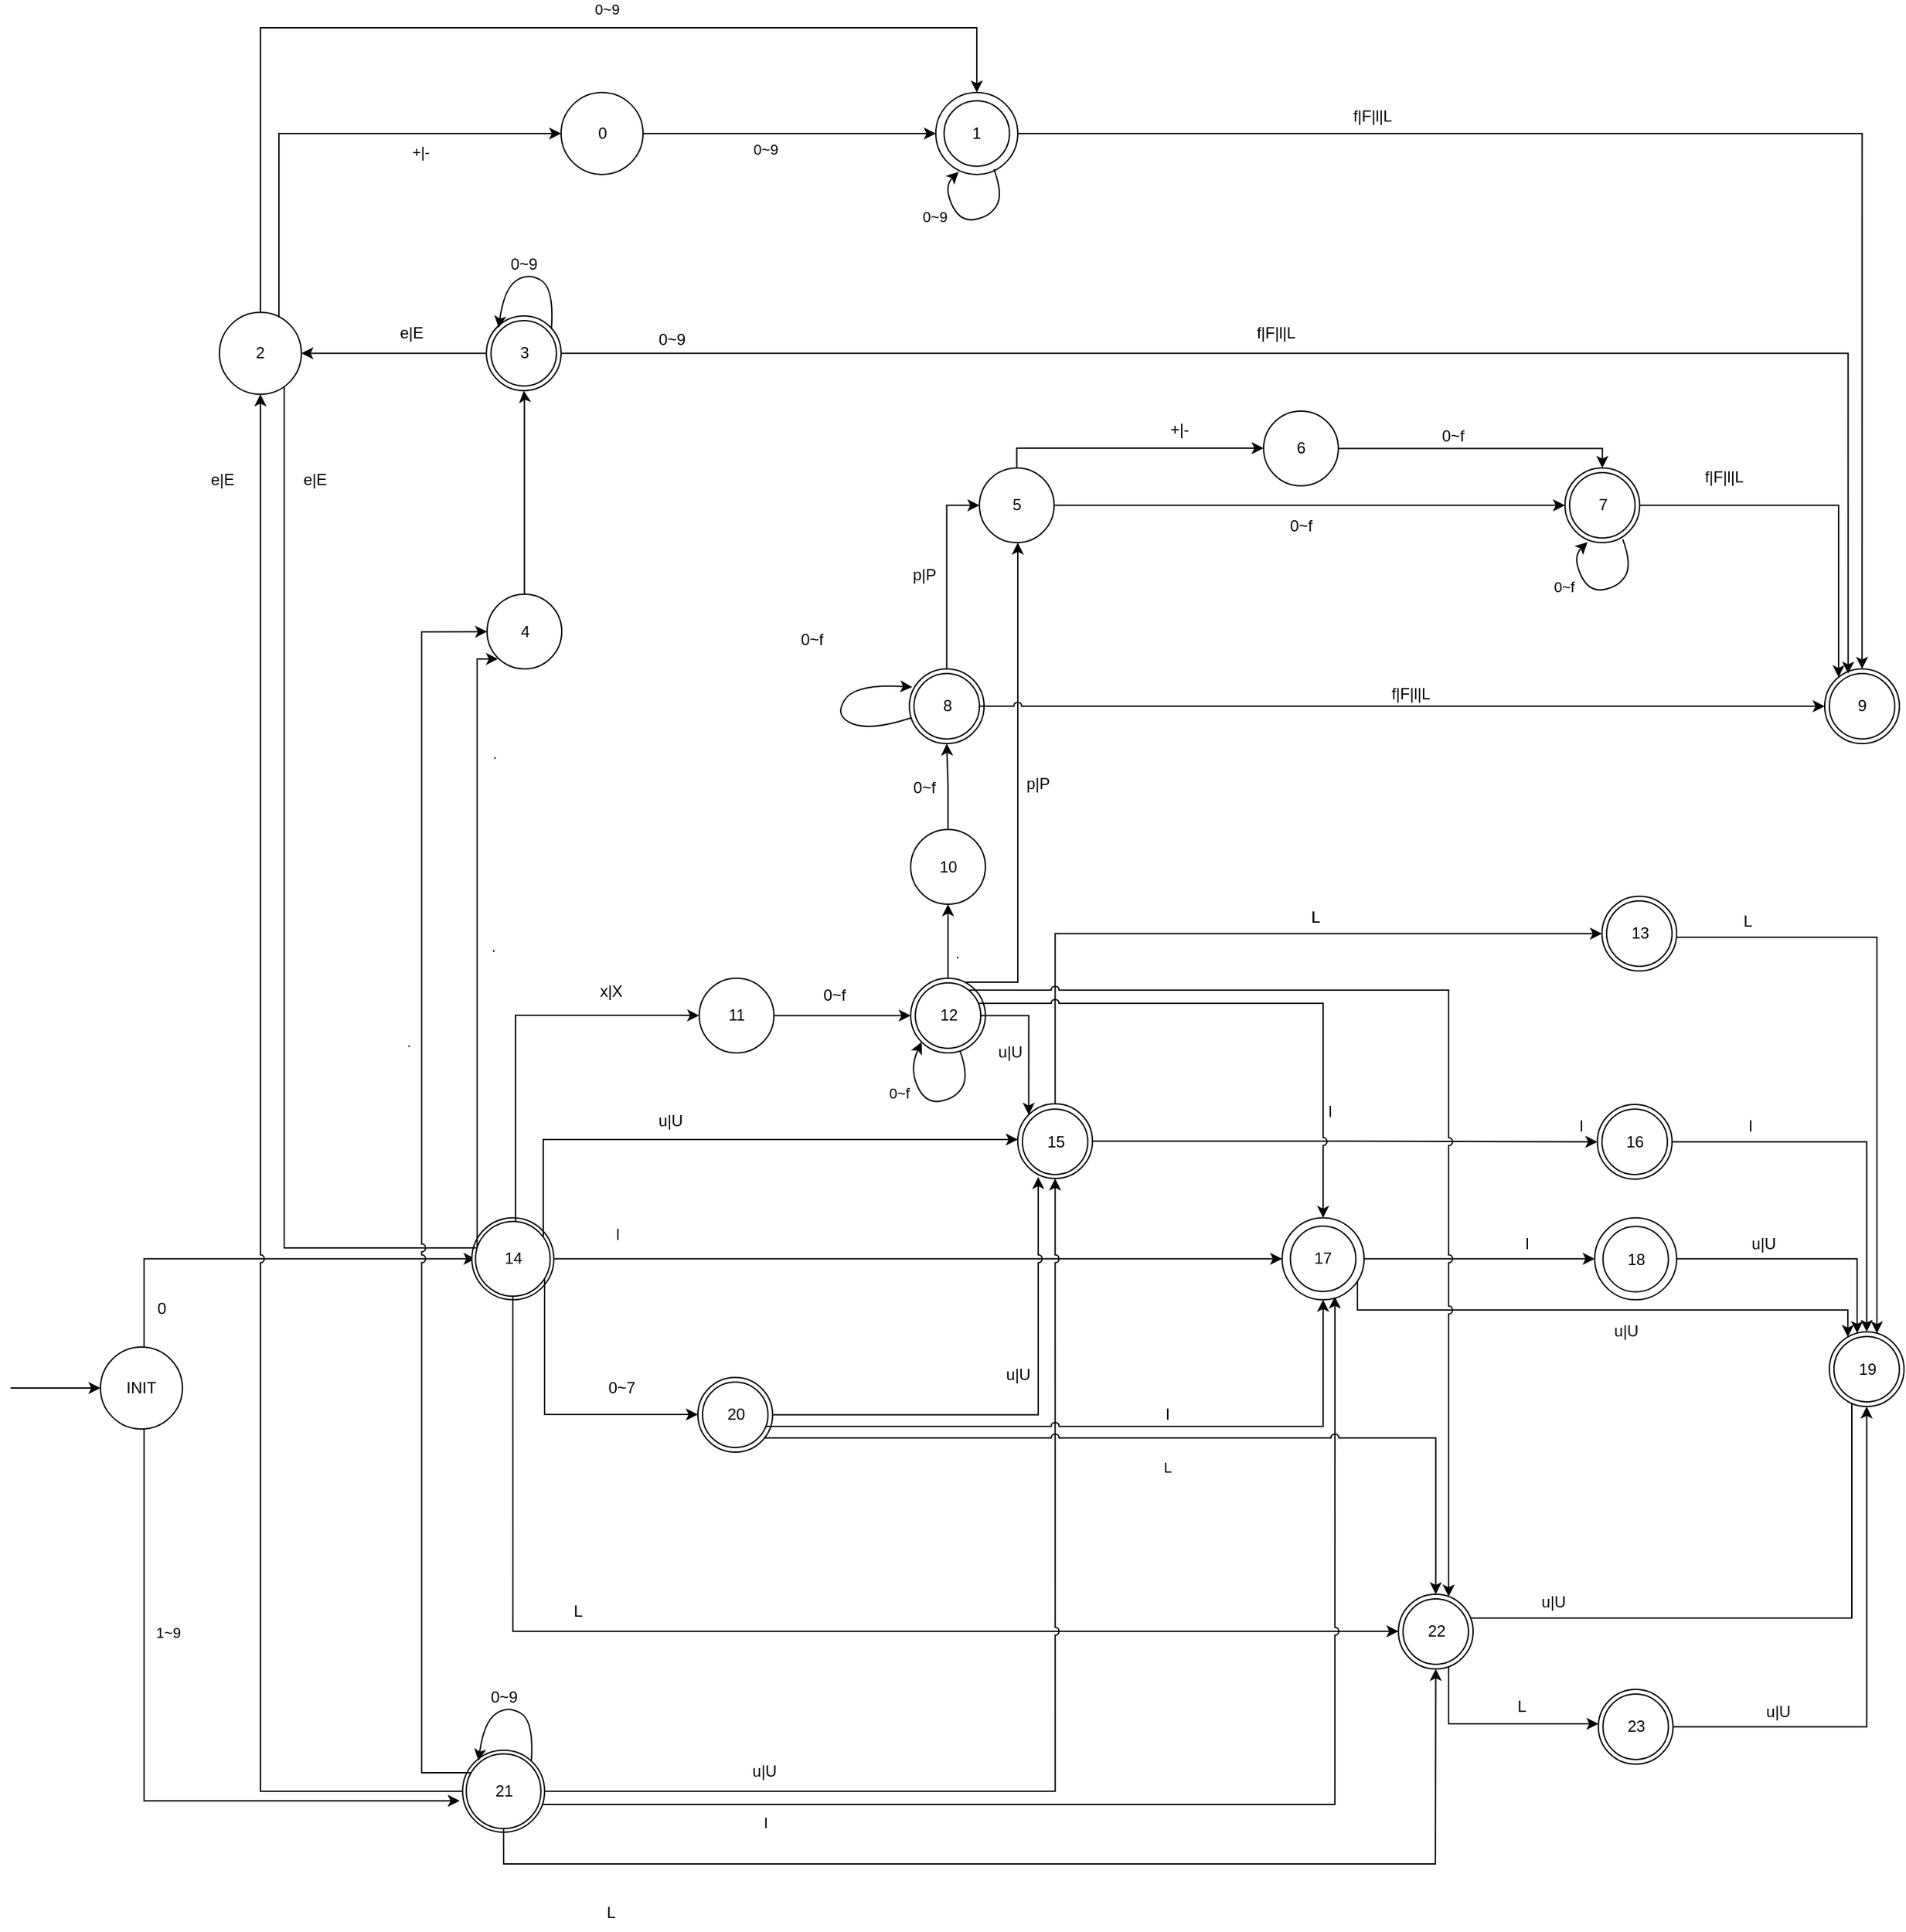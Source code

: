 <mxfile version="21.0.6" type="github">
  <diagram name="第 1 页" id="R3ORfWjPxXJpP8IHzga0">
    <mxGraphModel dx="2674" dy="1411" grid="0" gridSize="10" guides="1" tooltips="1" connect="1" arrows="1" fold="1" page="1" pageScale="1" pageWidth="2339" pageHeight="3300" math="0" shadow="0">
      <root>
        <mxCell id="0" />
        <mxCell id="1" parent="0" />
        <mxCell id="zIMK_kYC2Au4o3m2R_S_-10" style="edgeStyle=orthogonalEdgeStyle;rounded=0;orthogonalLoop=1;jettySize=auto;html=1;entryX=-0.035;entryY=0.617;entryDx=0;entryDy=0;entryPerimeter=0;" edge="1" parent="1" source="zIMK_kYC2Au4o3m2R_S_-1" target="zIMK_kYC2Au4o3m2R_S_-9">
          <mxGeometry relative="1" as="geometry">
            <Array as="points">
              <mxPoint x="382" y="1512" />
            </Array>
          </mxGeometry>
        </mxCell>
        <mxCell id="zIMK_kYC2Au4o3m2R_S_-50" value="1~9" style="edgeLabel;html=1;align=center;verticalAlign=middle;resizable=0;points=[];" vertex="1" connectable="0" parent="zIMK_kYC2Au4o3m2R_S_-10">
          <mxGeometry x="-0.463" y="1" relative="1" as="geometry">
            <mxPoint x="17" y="14" as="offset" />
          </mxGeometry>
        </mxCell>
        <mxCell id="zIMK_kYC2Au4o3m2R_S_-11" style="edgeStyle=orthogonalEdgeStyle;rounded=0;orthogonalLoop=1;jettySize=auto;html=1;entryX=0;entryY=0.5;entryDx=0;entryDy=0;jumpStyle=arc;" edge="1" parent="1" source="zIMK_kYC2Au4o3m2R_S_-1" target="zIMK_kYC2Au4o3m2R_S_-8">
          <mxGeometry relative="1" as="geometry">
            <Array as="points">
              <mxPoint x="382" y="1102" />
            </Array>
          </mxGeometry>
        </mxCell>
        <mxCell id="zIMK_kYC2Au4o3m2R_S_-1" value="INIT" style="ellipse;whiteSpace=wrap;html=1;aspect=fixed;" vertex="1" parent="1">
          <mxGeometry x="349" y="1169.03" width="62" height="62" as="geometry" />
        </mxCell>
        <mxCell id="zIMK_kYC2Au4o3m2R_S_-18" style="edgeStyle=orthogonalEdgeStyle;rounded=0;orthogonalLoop=1;jettySize=auto;html=1;jumpStyle=arc;" edge="1" parent="1" source="zIMK_kYC2Au4o3m2R_S_-2" target="zIMK_kYC2Au4o3m2R_S_-17">
          <mxGeometry relative="1" as="geometry" />
        </mxCell>
        <mxCell id="zIMK_kYC2Au4o3m2R_S_-2" value="1" style="ellipse;whiteSpace=wrap;html=1;aspect=fixed;" vertex="1" parent="1">
          <mxGeometry x="630" y="1071.28" width="62" height="62" as="geometry" />
        </mxCell>
        <mxCell id="zIMK_kYC2Au4o3m2R_S_-3" value="" style="endArrow=classic;html=1;rounded=0;" edge="1" parent="1">
          <mxGeometry width="50" height="50" relative="1" as="geometry">
            <mxPoint x="281" y="1200.03" as="sourcePoint" />
            <mxPoint x="349" y="1200.03" as="targetPoint" />
          </mxGeometry>
        </mxCell>
        <mxCell id="zIMK_kYC2Au4o3m2R_S_-5" value="0" style="text;html=1;align=center;verticalAlign=middle;resizable=0;points=[];autosize=1;strokeColor=none;fillColor=none;" vertex="1" parent="1">
          <mxGeometry x="382" y="1127.31" width="25" height="26" as="geometry" />
        </mxCell>
        <mxCell id="zIMK_kYC2Au4o3m2R_S_-14" style="edgeStyle=orthogonalEdgeStyle;rounded=0;orthogonalLoop=1;jettySize=auto;html=1;entryX=0;entryY=0.5;entryDx=0;entryDy=0;" edge="1" parent="1" source="zIMK_kYC2Au4o3m2R_S_-8" target="zIMK_kYC2Au4o3m2R_S_-12">
          <mxGeometry relative="1" as="geometry">
            <Array as="points">
              <mxPoint x="663" y="918" />
              <mxPoint x="784" y="918" />
            </Array>
          </mxGeometry>
        </mxCell>
        <mxCell id="zIMK_kYC2Au4o3m2R_S_-16" style="edgeStyle=orthogonalEdgeStyle;rounded=0;orthogonalLoop=1;jettySize=auto;html=1;" edge="1" parent="1" source="zIMK_kYC2Au4o3m2R_S_-8" target="zIMK_kYC2Au4o3m2R_S_-15">
          <mxGeometry relative="1" as="geometry">
            <Array as="points">
              <mxPoint x="684" y="1012" />
            </Array>
          </mxGeometry>
        </mxCell>
        <mxCell id="zIMK_kYC2Au4o3m2R_S_-20" style="edgeStyle=orthogonalEdgeStyle;rounded=0;orthogonalLoop=1;jettySize=auto;html=1;" edge="1" parent="1" source="zIMK_kYC2Au4o3m2R_S_-8" target="zIMK_kYC2Au4o3m2R_S_-19">
          <mxGeometry relative="1" as="geometry">
            <Array as="points">
              <mxPoint x="685" y="1220" />
            </Array>
          </mxGeometry>
        </mxCell>
        <mxCell id="zIMK_kYC2Au4o3m2R_S_-22" style="edgeStyle=orthogonalEdgeStyle;rounded=0;orthogonalLoop=1;jettySize=auto;html=1;" edge="1" parent="1" source="zIMK_kYC2Au4o3m2R_S_-8" target="zIMK_kYC2Au4o3m2R_S_-55">
          <mxGeometry relative="1" as="geometry">
            <mxPoint x="801.001" y="1356.059" as="targetPoint" />
            <Array as="points">
              <mxPoint x="661" y="1384" />
            </Array>
          </mxGeometry>
        </mxCell>
        <mxCell id="zIMK_kYC2Au4o3m2R_S_-138" style="edgeStyle=orthogonalEdgeStyle;rounded=0;orthogonalLoop=1;jettySize=auto;html=1;entryX=0.147;entryY=0.867;entryDx=0;entryDy=0;entryPerimeter=0;" edge="1" parent="1" source="zIMK_kYC2Au4o3m2R_S_-8" target="zIMK_kYC2Au4o3m2R_S_-137">
          <mxGeometry relative="1" as="geometry">
            <Array as="points">
              <mxPoint x="634" y="649" />
            </Array>
          </mxGeometry>
        </mxCell>
        <mxCell id="zIMK_kYC2Au4o3m2R_S_-156" style="edgeStyle=orthogonalEdgeStyle;rounded=0;orthogonalLoop=1;jettySize=auto;html=1;entryX=1;entryY=1;entryDx=0;entryDy=0;jumpStyle=arc;" edge="1" parent="1" source="zIMK_kYC2Au4o3m2R_S_-8" target="zIMK_kYC2Au4o3m2R_S_-154">
          <mxGeometry relative="1" as="geometry">
            <Array as="points">
              <mxPoint x="488" y="1094" />
            </Array>
          </mxGeometry>
        </mxCell>
        <mxCell id="zIMK_kYC2Au4o3m2R_S_-8" value="14" style="ellipse;whiteSpace=wrap;html=1;aspect=fixed;" vertex="1" parent="1">
          <mxGeometry x="632.75" y="1074.03" width="56.5" height="56.5" as="geometry" />
        </mxCell>
        <mxCell id="zIMK_kYC2Au4o3m2R_S_-42" style="edgeStyle=orthogonalEdgeStyle;rounded=0;orthogonalLoop=1;jettySize=auto;html=1;entryX=0.5;entryY=1;entryDx=0;entryDy=0;jumpStyle=arc;" edge="1" parent="1" source="zIMK_kYC2Au4o3m2R_S_-9" target="zIMK_kYC2Au4o3m2R_S_-15">
          <mxGeometry relative="1" as="geometry" />
        </mxCell>
        <mxCell id="zIMK_kYC2Au4o3m2R_S_-49" style="edgeStyle=orthogonalEdgeStyle;rounded=0;orthogonalLoop=1;jettySize=auto;html=1;entryX=0.644;entryY=0.96;entryDx=0;entryDy=0;entryPerimeter=0;jumpStyle=arc;" edge="1" parent="1" source="zIMK_kYC2Au4o3m2R_S_-9" target="zIMK_kYC2Au4o3m2R_S_-17">
          <mxGeometry relative="1" as="geometry">
            <mxPoint x="1277" y="1166" as="targetPoint" />
            <Array as="points">
              <mxPoint x="1283" y="1515" />
            </Array>
          </mxGeometry>
        </mxCell>
        <mxCell id="zIMK_kYC2Au4o3m2R_S_-58" value="l" style="edgeLabel;html=1;align=center;verticalAlign=middle;resizable=0;points=[];" vertex="1" connectable="0" parent="zIMK_kYC2Au4o3m2R_S_-49">
          <mxGeometry x="-0.541" y="1" relative="1" as="geometry">
            <mxPoint x="-58" y="15" as="offset" />
          </mxGeometry>
        </mxCell>
        <mxCell id="zIMK_kYC2Au4o3m2R_S_-155" style="edgeStyle=orthogonalEdgeStyle;rounded=0;orthogonalLoop=1;jettySize=auto;html=1;jumpStyle=arc;" edge="1" parent="1" source="zIMK_kYC2Au4o3m2R_S_-9" target="zIMK_kYC2Au4o3m2R_S_-154">
          <mxGeometry relative="1" as="geometry" />
        </mxCell>
        <mxCell id="zIMK_kYC2Au4o3m2R_S_-9" value="" style="ellipse;whiteSpace=wrap;html=1;aspect=fixed;" vertex="1" parent="1">
          <mxGeometry x="623" y="1474" width="62" height="62" as="geometry" />
        </mxCell>
        <mxCell id="zIMK_kYC2Au4o3m2R_S_-30" style="edgeStyle=orthogonalEdgeStyle;rounded=0;orthogonalLoop=1;jettySize=auto;html=1;" edge="1" parent="1" source="zIMK_kYC2Au4o3m2R_S_-12" target="zIMK_kYC2Au4o3m2R_S_-29">
          <mxGeometry relative="1" as="geometry" />
        </mxCell>
        <mxCell id="zIMK_kYC2Au4o3m2R_S_-12" value="11" style="ellipse;whiteSpace=wrap;html=1;aspect=fixed;" vertex="1" parent="1">
          <mxGeometry x="802" y="890" width="56.5" height="56.5" as="geometry" />
        </mxCell>
        <mxCell id="zIMK_kYC2Au4o3m2R_S_-81" style="edgeStyle=orthogonalEdgeStyle;rounded=0;orthogonalLoop=1;jettySize=auto;html=1;entryX=0;entryY=0.5;entryDx=0;entryDy=0;" edge="1" parent="1" source="zIMK_kYC2Au4o3m2R_S_-15" target="zIMK_kYC2Au4o3m2R_S_-80">
          <mxGeometry relative="1" as="geometry">
            <mxPoint x="1448" y="805" as="targetPoint" />
            <Array as="points">
              <mxPoint x="1071" y="856" />
            </Array>
          </mxGeometry>
        </mxCell>
        <mxCell id="zIMK_kYC2Au4o3m2R_S_-83" style="edgeStyle=orthogonalEdgeStyle;rounded=0;orthogonalLoop=1;jettySize=auto;html=1;" edge="1" parent="1" source="zIMK_kYC2Au4o3m2R_S_-15" target="zIMK_kYC2Au4o3m2R_S_-82">
          <mxGeometry relative="1" as="geometry" />
        </mxCell>
        <mxCell id="zIMK_kYC2Au4o3m2R_S_-15" value="" style="ellipse;whiteSpace=wrap;html=1;aspect=fixed;" vertex="1" parent="1">
          <mxGeometry x="1043" y="985" width="56.5" height="56.5" as="geometry" />
        </mxCell>
        <mxCell id="zIMK_kYC2Au4o3m2R_S_-39" style="edgeStyle=orthogonalEdgeStyle;rounded=0;orthogonalLoop=1;jettySize=auto;html=1;entryX=0.274;entryY=0.98;entryDx=0;entryDy=0;entryPerimeter=0;exitX=1;exitY=0.5;exitDx=0;exitDy=0;jumpStyle=arc;" edge="1" parent="1" source="zIMK_kYC2Au4o3m2R_S_-19" target="zIMK_kYC2Au4o3m2R_S_-15">
          <mxGeometry relative="1" as="geometry">
            <mxPoint x="1020" y="1045" as="targetPoint" />
          </mxGeometry>
        </mxCell>
        <mxCell id="zIMK_kYC2Au4o3m2R_S_-61" style="edgeStyle=orthogonalEdgeStyle;rounded=0;orthogonalLoop=1;jettySize=auto;html=1;exitX=1;exitY=1;exitDx=0;exitDy=0;jumpStyle=arc;" edge="1" parent="1" source="zIMK_kYC2Au4o3m2R_S_-41" target="zIMK_kYC2Au4o3m2R_S_-55">
          <mxGeometry relative="1" as="geometry" />
        </mxCell>
        <mxCell id="zIMK_kYC2Au4o3m2R_S_-62" value="L" style="edgeLabel;html=1;align=center;verticalAlign=middle;resizable=0;points=[];" vertex="1" connectable="0" parent="zIMK_kYC2Au4o3m2R_S_-61">
          <mxGeometry x="0.008" y="-2" relative="1" as="geometry">
            <mxPoint x="-9" y="20" as="offset" />
          </mxGeometry>
        </mxCell>
        <mxCell id="zIMK_kYC2Au4o3m2R_S_-72" style="edgeStyle=orthogonalEdgeStyle;rounded=0;orthogonalLoop=1;jettySize=auto;html=1;jumpStyle=arc;" edge="1" parent="1" source="zIMK_kYC2Au4o3m2R_S_-17" target="zIMK_kYC2Au4o3m2R_S_-71">
          <mxGeometry relative="1" as="geometry" />
        </mxCell>
        <mxCell id="zIMK_kYC2Au4o3m2R_S_-78" style="edgeStyle=orthogonalEdgeStyle;rounded=0;orthogonalLoop=1;jettySize=auto;html=1;" edge="1" parent="1" source="zIMK_kYC2Au4o3m2R_S_-17" target="zIMK_kYC2Au4o3m2R_S_-66">
          <mxGeometry relative="1" as="geometry">
            <Array as="points">
              <mxPoint x="1300" y="1141" />
              <mxPoint x="1671" y="1141" />
            </Array>
          </mxGeometry>
        </mxCell>
        <mxCell id="zIMK_kYC2Au4o3m2R_S_-17" value="" style="ellipse;whiteSpace=wrap;html=1;aspect=fixed;" vertex="1" parent="1">
          <mxGeometry x="1243" y="1071.28" width="62" height="62" as="geometry" />
        </mxCell>
        <mxCell id="zIMK_kYC2Au4o3m2R_S_-19" value="" style="ellipse;whiteSpace=wrap;html=1;aspect=fixed;" vertex="1" parent="1">
          <mxGeometry x="801" y="1192" width="56.5" height="56.5" as="geometry" />
        </mxCell>
        <mxCell id="zIMK_kYC2Au4o3m2R_S_-23" value="x|X" style="text;html=1;align=center;verticalAlign=middle;resizable=0;points=[];autosize=1;strokeColor=none;fillColor=none;" vertex="1" parent="1">
          <mxGeometry x="717" y="887" width="35" height="26" as="geometry" />
        </mxCell>
        <mxCell id="zIMK_kYC2Au4o3m2R_S_-25" value="u|U" style="text;html=1;align=center;verticalAlign=middle;resizable=0;points=[];autosize=1;strokeColor=none;fillColor=none;" vertex="1" parent="1">
          <mxGeometry x="762" y="985" width="36" height="26" as="geometry" />
        </mxCell>
        <mxCell id="zIMK_kYC2Au4o3m2R_S_-26" value="l" style="text;html=1;align=center;verticalAlign=middle;resizable=0;points=[];autosize=1;strokeColor=none;fillColor=none;" vertex="1" parent="1">
          <mxGeometry x="729.5" y="1071.28" width="21" height="26" as="geometry" />
        </mxCell>
        <mxCell id="zIMK_kYC2Au4o3m2R_S_-27" value="0~7" style="text;html=1;align=center;verticalAlign=middle;resizable=0;points=[];autosize=1;strokeColor=none;fillColor=none;" vertex="1" parent="1">
          <mxGeometry x="724" y="1187" width="38" height="26" as="geometry" />
        </mxCell>
        <mxCell id="zIMK_kYC2Au4o3m2R_S_-28" value="L" style="text;html=1;align=center;verticalAlign=middle;resizable=0;points=[];autosize=1;strokeColor=none;fillColor=none;" vertex="1" parent="1">
          <mxGeometry x="697" y="1356" width="25" height="26" as="geometry" />
        </mxCell>
        <mxCell id="zIMK_kYC2Au4o3m2R_S_-105" style="edgeStyle=orthogonalEdgeStyle;rounded=0;orthogonalLoop=1;jettySize=auto;html=1;" edge="1" parent="1" source="zIMK_kYC2Au4o3m2R_S_-29" target="zIMK_kYC2Au4o3m2R_S_-104">
          <mxGeometry relative="1" as="geometry" />
        </mxCell>
        <mxCell id="zIMK_kYC2Au4o3m2R_S_-108" style="edgeStyle=orthogonalEdgeStyle;rounded=0;orthogonalLoop=1;jettySize=auto;html=1;" edge="1" parent="1" source="zIMK_kYC2Au4o3m2R_S_-29" target="zIMK_kYC2Au4o3m2R_S_-107">
          <mxGeometry relative="1" as="geometry">
            <Array as="points">
              <mxPoint x="1043" y="893" />
            </Array>
          </mxGeometry>
        </mxCell>
        <mxCell id="zIMK_kYC2Au4o3m2R_S_-109" value="." style="edgeLabel;html=1;align=center;verticalAlign=middle;resizable=0;points=[];" vertex="1" connectable="0" parent="zIMK_kYC2Au4o3m2R_S_-108">
          <mxGeometry x="0.233" y="-2" relative="1" as="geometry">
            <mxPoint x="-48" y="167" as="offset" />
          </mxGeometry>
        </mxCell>
        <mxCell id="zIMK_kYC2Au4o3m2R_S_-29" value="" style="ellipse;whiteSpace=wrap;html=1;aspect=fixed;" vertex="1" parent="1">
          <mxGeometry x="962" y="890" width="56.5" height="56.5" as="geometry" />
        </mxCell>
        <mxCell id="zIMK_kYC2Au4o3m2R_S_-36" style="edgeStyle=orthogonalEdgeStyle;rounded=0;orthogonalLoop=1;jettySize=auto;html=1;entryX=0;entryY=0;entryDx=0;entryDy=0;" edge="1" parent="1" source="zIMK_kYC2Au4o3m2R_S_-31" target="zIMK_kYC2Au4o3m2R_S_-15">
          <mxGeometry relative="1" as="geometry" />
        </mxCell>
        <mxCell id="zIMK_kYC2Au4o3m2R_S_-44" style="edgeStyle=orthogonalEdgeStyle;rounded=0;orthogonalLoop=1;jettySize=auto;html=1;jumpStyle=arc;" edge="1" parent="1" source="zIMK_kYC2Au4o3m2R_S_-31" target="zIMK_kYC2Au4o3m2R_S_-17">
          <mxGeometry relative="1" as="geometry">
            <Array as="points">
              <mxPoint x="1274" y="909" />
            </Array>
          </mxGeometry>
        </mxCell>
        <mxCell id="zIMK_kYC2Au4o3m2R_S_-59" style="edgeStyle=orthogonalEdgeStyle;rounded=0;orthogonalLoop=1;jettySize=auto;html=1;jumpStyle=arc;" edge="1" parent="1" source="zIMK_kYC2Au4o3m2R_S_-31" target="zIMK_kYC2Au4o3m2R_S_-55">
          <mxGeometry relative="1" as="geometry">
            <Array as="points">
              <mxPoint x="1369" y="899" />
            </Array>
          </mxGeometry>
        </mxCell>
        <mxCell id="zIMK_kYC2Au4o3m2R_S_-31" value="12" style="ellipse;whiteSpace=wrap;html=1;aspect=fixed;" vertex="1" parent="1">
          <mxGeometry x="965.5" y="893.5" width="49.5" height="49.5" as="geometry" />
        </mxCell>
        <mxCell id="zIMK_kYC2Au4o3m2R_S_-32" value="0~f" style="text;html=1;align=center;verticalAlign=middle;resizable=0;points=[];autosize=1;strokeColor=none;fillColor=none;" vertex="1" parent="1">
          <mxGeometry x="886" y="890" width="35" height="26" as="geometry" />
        </mxCell>
        <mxCell id="zIMK_kYC2Au4o3m2R_S_-37" value="u|U" style="text;html=1;align=center;verticalAlign=middle;resizable=0;points=[];autosize=1;strokeColor=none;fillColor=none;" vertex="1" parent="1">
          <mxGeometry x="1018.5" y="933" width="36" height="26" as="geometry" />
        </mxCell>
        <mxCell id="zIMK_kYC2Au4o3m2R_S_-40" value="u|U" style="text;html=1;align=center;verticalAlign=middle;resizable=0;points=[];autosize=1;strokeColor=none;fillColor=none;" vertex="1" parent="1">
          <mxGeometry x="1025" y="1177" width="36" height="26" as="geometry" />
        </mxCell>
        <mxCell id="zIMK_kYC2Au4o3m2R_S_-47" style="edgeStyle=orthogonalEdgeStyle;rounded=0;orthogonalLoop=1;jettySize=auto;html=1;entryX=0.5;entryY=1;entryDx=0;entryDy=0;jumpStyle=arc;" edge="1" parent="1" source="zIMK_kYC2Au4o3m2R_S_-41" target="zIMK_kYC2Au4o3m2R_S_-17">
          <mxGeometry relative="1" as="geometry">
            <mxPoint x="1275.75" y="1164.5" as="targetPoint" />
            <Array as="points">
              <mxPoint x="1274" y="1229" />
            </Array>
          </mxGeometry>
        </mxCell>
        <mxCell id="zIMK_kYC2Au4o3m2R_S_-41" value="20" style="ellipse;whiteSpace=wrap;html=1;aspect=fixed;" vertex="1" parent="1">
          <mxGeometry x="804.5" y="1195.5" width="49.5" height="49.5" as="geometry" />
        </mxCell>
        <mxCell id="zIMK_kYC2Au4o3m2R_S_-43" value="u|U" style="text;html=1;align=center;verticalAlign=middle;resizable=0;points=[];autosize=1;strokeColor=none;fillColor=none;" vertex="1" parent="1">
          <mxGeometry x="833" y="1476.75" width="36" height="26" as="geometry" />
        </mxCell>
        <mxCell id="zIMK_kYC2Au4o3m2R_S_-45" value="l" style="text;html=1;align=center;verticalAlign=middle;resizable=0;points=[];autosize=1;strokeColor=none;fillColor=none;" vertex="1" parent="1">
          <mxGeometry x="1268" y="978" width="21" height="26" as="geometry" />
        </mxCell>
        <mxCell id="zIMK_kYC2Au4o3m2R_S_-52" value="" style="curved=1;endArrow=classic;html=1;rounded=0;exitX=1;exitY=0;exitDx=0;exitDy=0;entryX=0;entryY=0;entryDx=0;entryDy=0;" edge="1" parent="1">
          <mxGeometry width="50" height="50" relative="1" as="geometry">
            <mxPoint x="675" y="1482" as="sourcePoint" />
            <mxPoint x="635" y="1482" as="targetPoint" />
            <Array as="points">
              <mxPoint x="677" y="1452" />
              <mxPoint x="657" y="1440" />
              <mxPoint x="639" y="1453" />
            </Array>
          </mxGeometry>
        </mxCell>
        <mxCell id="zIMK_kYC2Au4o3m2R_S_-53" value="0~9" style="text;html=1;align=center;verticalAlign=middle;resizable=0;points=[];autosize=1;strokeColor=none;fillColor=none;" vertex="1" parent="1">
          <mxGeometry x="635" y="1421" width="38" height="26" as="geometry" />
        </mxCell>
        <mxCell id="zIMK_kYC2Au4o3m2R_S_-56" style="edgeStyle=orthogonalEdgeStyle;rounded=0;orthogonalLoop=1;jettySize=auto;html=1;" edge="1" parent="1" source="zIMK_kYC2Au4o3m2R_S_-54" target="zIMK_kYC2Au4o3m2R_S_-55">
          <mxGeometry relative="1" as="geometry">
            <Array as="points">
              <mxPoint x="654" y="1560" />
              <mxPoint x="1359" y="1560" />
            </Array>
          </mxGeometry>
        </mxCell>
        <mxCell id="zIMK_kYC2Au4o3m2R_S_-140" style="edgeStyle=orthogonalEdgeStyle;rounded=0;orthogonalLoop=1;jettySize=auto;html=1;entryX=0;entryY=0.5;entryDx=0;entryDy=0;jumpStyle=arc;" edge="1" parent="1" source="zIMK_kYC2Au4o3m2R_S_-54" target="zIMK_kYC2Au4o3m2R_S_-137">
          <mxGeometry relative="1" as="geometry">
            <Array as="points">
              <mxPoint x="592" y="1491" />
              <mxPoint x="592" y="628" />
              <mxPoint x="626" y="628" />
            </Array>
          </mxGeometry>
        </mxCell>
        <mxCell id="zIMK_kYC2Au4o3m2R_S_-141" value="." style="edgeLabel;html=1;align=center;verticalAlign=middle;resizable=0;points=[];" vertex="1" connectable="0" parent="zIMK_kYC2Au4o3m2R_S_-140">
          <mxGeometry x="0.278" y="6" relative="1" as="geometry">
            <mxPoint x="-4" y="16" as="offset" />
          </mxGeometry>
        </mxCell>
        <mxCell id="zIMK_kYC2Au4o3m2R_S_-54" value="21" style="ellipse;whiteSpace=wrap;html=1;aspect=fixed;" vertex="1" parent="1">
          <mxGeometry x="625.75" y="1476.75" width="56.5" height="56.5" as="geometry" />
        </mxCell>
        <mxCell id="zIMK_kYC2Au4o3m2R_S_-64" style="edgeStyle=orthogonalEdgeStyle;rounded=0;orthogonalLoop=1;jettySize=auto;html=1;" edge="1" parent="1" source="zIMK_kYC2Au4o3m2R_S_-55" target="zIMK_kYC2Au4o3m2R_S_-63">
          <mxGeometry relative="1" as="geometry">
            <Array as="points">
              <mxPoint x="1369" y="1454" />
            </Array>
          </mxGeometry>
        </mxCell>
        <mxCell id="zIMK_kYC2Au4o3m2R_S_-69" style="edgeStyle=orthogonalEdgeStyle;rounded=0;orthogonalLoop=1;jettySize=auto;html=1;entryX=0;entryY=0.5;entryDx=0;entryDy=0;" edge="1" parent="1" source="zIMK_kYC2Au4o3m2R_S_-55" target="zIMK_kYC2Au4o3m2R_S_-66">
          <mxGeometry relative="1" as="geometry">
            <Array as="points">
              <mxPoint x="1674" y="1374" />
              <mxPoint x="1674" y="1186" />
            </Array>
          </mxGeometry>
        </mxCell>
        <mxCell id="zIMK_kYC2Au4o3m2R_S_-55" value="" style="ellipse;whiteSpace=wrap;html=1;aspect=fixed;" vertex="1" parent="1">
          <mxGeometry x="1331" y="1356" width="56.5" height="56.5" as="geometry" />
        </mxCell>
        <mxCell id="zIMK_kYC2Au4o3m2R_S_-57" value="L" style="text;html=1;align=center;verticalAlign=middle;resizable=0;points=[];autosize=1;strokeColor=none;fillColor=none;" vertex="1" parent="1">
          <mxGeometry x="722" y="1584" width="25" height="26" as="geometry" />
        </mxCell>
        <mxCell id="zIMK_kYC2Au4o3m2R_S_-67" style="edgeStyle=orthogonalEdgeStyle;rounded=0;orthogonalLoop=1;jettySize=auto;html=1;" edge="1" parent="1" source="zIMK_kYC2Au4o3m2R_S_-63" target="zIMK_kYC2Au4o3m2R_S_-66">
          <mxGeometry relative="1" as="geometry" />
        </mxCell>
        <mxCell id="zIMK_kYC2Au4o3m2R_S_-63" value="" style="ellipse;whiteSpace=wrap;html=1;aspect=fixed;" vertex="1" parent="1">
          <mxGeometry x="1482.25" y="1428" width="56.5" height="56.5" as="geometry" />
        </mxCell>
        <mxCell id="zIMK_kYC2Au4o3m2R_S_-65" value="L" style="text;html=1;align=center;verticalAlign=middle;resizable=0;points=[];autosize=1;strokeColor=none;fillColor=none;" vertex="1" parent="1">
          <mxGeometry x="1411" y="1428" width="25" height="26" as="geometry" />
        </mxCell>
        <mxCell id="zIMK_kYC2Au4o3m2R_S_-66" value="" style="ellipse;whiteSpace=wrap;html=1;aspect=fixed;" vertex="1" parent="1">
          <mxGeometry x="1657" y="1157.5" width="56.5" height="56.5" as="geometry" />
        </mxCell>
        <mxCell id="zIMK_kYC2Au4o3m2R_S_-68" value="u|U" style="text;html=1;align=center;verticalAlign=middle;resizable=0;points=[];autosize=1;strokeColor=none;fillColor=none;" vertex="1" parent="1">
          <mxGeometry x="1480" y="1431.5" width="36" height="26" as="geometry" />
        </mxCell>
        <mxCell id="zIMK_kYC2Au4o3m2R_S_-70" value="u|U" style="text;html=1;align=center;verticalAlign=middle;resizable=0;points=[];autosize=1;strokeColor=none;fillColor=none;" vertex="1" parent="1">
          <mxGeometry x="1430" y="1349" width="36" height="26" as="geometry" />
        </mxCell>
        <mxCell id="zIMK_kYC2Au4o3m2R_S_-76" style="edgeStyle=orthogonalEdgeStyle;rounded=0;orthogonalLoop=1;jettySize=auto;html=1;" edge="1" parent="1" source="zIMK_kYC2Au4o3m2R_S_-71" target="zIMK_kYC2Au4o3m2R_S_-66">
          <mxGeometry relative="1" as="geometry">
            <Array as="points">
              <mxPoint x="1678" y="1102" />
            </Array>
          </mxGeometry>
        </mxCell>
        <mxCell id="zIMK_kYC2Au4o3m2R_S_-71" value="" style="ellipse;whiteSpace=wrap;html=1;aspect=fixed;" vertex="1" parent="1">
          <mxGeometry x="1479.5" y="1071.28" width="62" height="62" as="geometry" />
        </mxCell>
        <mxCell id="zIMK_kYC2Au4o3m2R_S_-73" value="l" style="text;html=1;align=center;verticalAlign=middle;resizable=0;points=[];autosize=1;strokeColor=none;fillColor=none;" vertex="1" parent="1">
          <mxGeometry x="1145" y="1207.25" width="21" height="26" as="geometry" />
        </mxCell>
        <mxCell id="zIMK_kYC2Au4o3m2R_S_-74" value="l" style="text;html=1;align=center;verticalAlign=middle;resizable=0;points=[];autosize=1;strokeColor=none;fillColor=none;" vertex="1" parent="1">
          <mxGeometry x="1417" y="1077.81" width="21" height="26" as="geometry" />
        </mxCell>
        <mxCell id="zIMK_kYC2Au4o3m2R_S_-77" value="u|U" style="text;html=1;align=center;verticalAlign=middle;resizable=0;points=[];autosize=1;strokeColor=none;fillColor=none;" vertex="1" parent="1">
          <mxGeometry x="1482" y="1075.78" width="36" height="26" as="geometry" />
        </mxCell>
        <mxCell id="zIMK_kYC2Au4o3m2R_S_-79" value="u|U" style="text;html=1;align=center;verticalAlign=middle;resizable=0;points=[];autosize=1;strokeColor=none;fillColor=none;" vertex="1" parent="1">
          <mxGeometry x="1485" y="1144" width="36" height="26" as="geometry" />
        </mxCell>
        <mxCell id="zIMK_kYC2Au4o3m2R_S_-85" style="edgeStyle=orthogonalEdgeStyle;rounded=0;orthogonalLoop=1;jettySize=auto;html=1;" edge="1" parent="1" source="zIMK_kYC2Au4o3m2R_S_-80" target="zIMK_kYC2Au4o3m2R_S_-66">
          <mxGeometry relative="1" as="geometry">
            <Array as="points">
              <mxPoint x="1693" y="859" />
            </Array>
          </mxGeometry>
        </mxCell>
        <mxCell id="zIMK_kYC2Au4o3m2R_S_-80" value="" style="ellipse;whiteSpace=wrap;html=1;aspect=fixed;" vertex="1" parent="1">
          <mxGeometry x="1485" y="828" width="56.5" height="56.5" as="geometry" />
        </mxCell>
        <mxCell id="zIMK_kYC2Au4o3m2R_S_-84" style="edgeStyle=orthogonalEdgeStyle;rounded=0;orthogonalLoop=1;jettySize=auto;html=1;" edge="1" parent="1" source="zIMK_kYC2Au4o3m2R_S_-82" target="zIMK_kYC2Au4o3m2R_S_-66">
          <mxGeometry relative="1" as="geometry" />
        </mxCell>
        <mxCell id="zIMK_kYC2Au4o3m2R_S_-82" value="" style="ellipse;whiteSpace=wrap;html=1;aspect=fixed;" vertex="1" parent="1">
          <mxGeometry x="1481.5" y="985.5" width="56.5" height="56.5" as="geometry" />
        </mxCell>
        <mxCell id="zIMK_kYC2Au4o3m2R_S_-86" value="L" style="text;html=1;align=center;verticalAlign=middle;resizable=0;points=[];autosize=1;strokeColor=none;fillColor=none;" vertex="1" parent="1">
          <mxGeometry x="1255" y="830.5" width="25" height="26" as="geometry" />
        </mxCell>
        <mxCell id="zIMK_kYC2Au4o3m2R_S_-87" value="l" style="text;html=1;align=center;verticalAlign=middle;resizable=0;points=[];autosize=1;strokeColor=none;fillColor=none;" vertex="1" parent="1">
          <mxGeometry x="1458.5" y="989" width="21" height="26" as="geometry" />
        </mxCell>
        <mxCell id="zIMK_kYC2Au4o3m2R_S_-88" value="l" style="text;html=1;align=center;verticalAlign=middle;resizable=0;points=[];autosize=1;strokeColor=none;fillColor=none;" vertex="1" parent="1">
          <mxGeometry x="1586" y="989" width="21" height="26" as="geometry" />
        </mxCell>
        <mxCell id="zIMK_kYC2Au4o3m2R_S_-91" value="L" style="text;html=1;align=center;verticalAlign=middle;resizable=0;points=[];autosize=1;strokeColor=none;fillColor=none;" vertex="1" parent="1">
          <mxGeometry x="1255" y="830.5" width="25" height="26" as="geometry" />
        </mxCell>
        <mxCell id="zIMK_kYC2Au4o3m2R_S_-92" value="L" style="text;html=1;align=center;verticalAlign=middle;resizable=0;points=[];autosize=1;strokeColor=none;fillColor=none;" vertex="1" parent="1">
          <mxGeometry x="1582" y="834" width="25" height="26" as="geometry" />
        </mxCell>
        <mxCell id="zIMK_kYC2Au4o3m2R_S_-93" value="15" style="ellipse;whiteSpace=wrap;html=1;aspect=fixed;" vertex="1" parent="1">
          <mxGeometry x="1046.5" y="989" width="49.5" height="49.5" as="geometry" />
        </mxCell>
        <mxCell id="zIMK_kYC2Au4o3m2R_S_-94" value="17" style="ellipse;whiteSpace=wrap;html=1;aspect=fixed;" vertex="1" parent="1">
          <mxGeometry x="1249.25" y="1077.53" width="49.5" height="49.5" as="geometry" />
        </mxCell>
        <mxCell id="zIMK_kYC2Au4o3m2R_S_-95" value="22" style="ellipse;whiteSpace=wrap;html=1;aspect=fixed;" vertex="1" parent="1">
          <mxGeometry x="1334.5" y="1359.5" width="49.5" height="49.5" as="geometry" />
        </mxCell>
        <mxCell id="zIMK_kYC2Au4o3m2R_S_-96" value="23" style="ellipse;whiteSpace=wrap;html=1;aspect=fixed;" vertex="1" parent="1">
          <mxGeometry x="1485.75" y="1431.5" width="49.5" height="49.5" as="geometry" />
        </mxCell>
        <mxCell id="zIMK_kYC2Au4o3m2R_S_-97" value="18" style="ellipse;whiteSpace=wrap;html=1;aspect=fixed;" vertex="1" parent="1">
          <mxGeometry x="1485.75" y="1077.81" width="49.5" height="49.5" as="geometry" />
        </mxCell>
        <mxCell id="zIMK_kYC2Au4o3m2R_S_-98" value="16" style="ellipse;whiteSpace=wrap;html=1;aspect=fixed;" vertex="1" parent="1">
          <mxGeometry x="1485" y="989" width="49.5" height="49.5" as="geometry" />
        </mxCell>
        <mxCell id="zIMK_kYC2Au4o3m2R_S_-99" value="13" style="ellipse;whiteSpace=wrap;html=1;aspect=fixed;" vertex="1" parent="1">
          <mxGeometry x="1488.5" y="831.5" width="49.5" height="49.5" as="geometry" />
        </mxCell>
        <mxCell id="zIMK_kYC2Au4o3m2R_S_-100" value="19" style="ellipse;whiteSpace=wrap;html=1;aspect=fixed;" vertex="1" parent="1">
          <mxGeometry x="1660.5" y="1161" width="49.5" height="49.5" as="geometry" />
        </mxCell>
        <mxCell id="zIMK_kYC2Au4o3m2R_S_-102" value="" style="curved=1;endArrow=classic;html=1;rounded=0;entryX=0;entryY=1;entryDx=0;entryDy=0;" edge="1" parent="1" source="zIMK_kYC2Au4o3m2R_S_-29" target="zIMK_kYC2Au4o3m2R_S_-29">
          <mxGeometry width="50" height="50" relative="1" as="geometry">
            <mxPoint x="988" y="982" as="sourcePoint" />
            <mxPoint x="1038" y="932" as="targetPoint" />
            <Array as="points">
              <mxPoint x="1006" y="964" />
              <mxPoint x="996" y="981" />
              <mxPoint x="973" y="985" />
              <mxPoint x="961" y="958" />
            </Array>
          </mxGeometry>
        </mxCell>
        <mxCell id="zIMK_kYC2Au4o3m2R_S_-103" value="0~f" style="edgeLabel;html=1;align=center;verticalAlign=middle;resizable=0;points=[];" vertex="1" connectable="0" parent="zIMK_kYC2Au4o3m2R_S_-102">
          <mxGeometry x="0.216" relative="1" as="geometry">
            <mxPoint x="-18" y="-2" as="offset" />
          </mxGeometry>
        </mxCell>
        <mxCell id="zIMK_kYC2Au4o3m2R_S_-115" style="edgeStyle=orthogonalEdgeStyle;rounded=0;orthogonalLoop=1;jettySize=auto;html=1;entryX=0.5;entryY=1;entryDx=0;entryDy=0;" edge="1" parent="1" source="zIMK_kYC2Au4o3m2R_S_-104" target="zIMK_kYC2Au4o3m2R_S_-110">
          <mxGeometry relative="1" as="geometry" />
        </mxCell>
        <mxCell id="zIMK_kYC2Au4o3m2R_S_-104" value="10" style="ellipse;whiteSpace=wrap;html=1;aspect=fixed;" vertex="1" parent="1">
          <mxGeometry x="962" y="777.5" width="56.5" height="56.5" as="geometry" />
        </mxCell>
        <mxCell id="zIMK_kYC2Au4o3m2R_S_-106" value="p|P" style="text;html=1;align=center;verticalAlign=middle;resizable=0;points=[];autosize=1;strokeColor=none;fillColor=none;" vertex="1" parent="1">
          <mxGeometry x="1040" y="730" width="36" height="26" as="geometry" />
        </mxCell>
        <mxCell id="zIMK_kYC2Au4o3m2R_S_-121" style="edgeStyle=orthogonalEdgeStyle;rounded=0;orthogonalLoop=1;jettySize=auto;html=1;" edge="1" parent="1" source="zIMK_kYC2Au4o3m2R_S_-107" target="zIMK_kYC2Au4o3m2R_S_-120">
          <mxGeometry relative="1" as="geometry" />
        </mxCell>
        <mxCell id="zIMK_kYC2Au4o3m2R_S_-123" style="edgeStyle=orthogonalEdgeStyle;rounded=0;orthogonalLoop=1;jettySize=auto;html=1;" edge="1" parent="1" source="zIMK_kYC2Au4o3m2R_S_-107" target="zIMK_kYC2Au4o3m2R_S_-122">
          <mxGeometry relative="1" as="geometry">
            <Array as="points">
              <mxPoint x="1042" y="489" />
            </Array>
          </mxGeometry>
        </mxCell>
        <mxCell id="zIMK_kYC2Au4o3m2R_S_-107" value="5" style="ellipse;whiteSpace=wrap;html=1;aspect=fixed;" vertex="1" parent="1">
          <mxGeometry x="1014" y="504" width="56.5" height="56.5" as="geometry" />
        </mxCell>
        <mxCell id="zIMK_kYC2Au4o3m2R_S_-118" style="edgeStyle=orthogonalEdgeStyle;rounded=0;orthogonalLoop=1;jettySize=auto;html=1;entryX=0;entryY=0.5;entryDx=0;entryDy=0;" edge="1" parent="1" source="zIMK_kYC2Au4o3m2R_S_-110" target="zIMK_kYC2Au4o3m2R_S_-107">
          <mxGeometry relative="1" as="geometry" />
        </mxCell>
        <mxCell id="zIMK_kYC2Au4o3m2R_S_-110" value="" style="ellipse;whiteSpace=wrap;html=1;aspect=fixed;" vertex="1" parent="1">
          <mxGeometry x="961" y="656" width="56.5" height="56.5" as="geometry" />
        </mxCell>
        <mxCell id="zIMK_kYC2Au4o3m2R_S_-135" style="edgeStyle=orthogonalEdgeStyle;rounded=0;orthogonalLoop=1;jettySize=auto;html=1;entryX=0;entryY=0.5;entryDx=0;entryDy=0;jumpStyle=arc;" edge="1" parent="1" source="zIMK_kYC2Au4o3m2R_S_-111" target="zIMK_kYC2Au4o3m2R_S_-132">
          <mxGeometry relative="1" as="geometry">
            <Array as="points" />
          </mxGeometry>
        </mxCell>
        <mxCell id="zIMK_kYC2Au4o3m2R_S_-111" value="8" style="ellipse;whiteSpace=wrap;html=1;aspect=fixed;" vertex="1" parent="1">
          <mxGeometry x="964.5" y="659.5" width="49.5" height="49.5" as="geometry" />
        </mxCell>
        <mxCell id="zIMK_kYC2Au4o3m2R_S_-114" value="" style="curved=1;endArrow=classic;html=1;rounded=0;entryX=0.039;entryY=0.244;entryDx=0;entryDy=0;entryPerimeter=0;" edge="1" parent="1" source="zIMK_kYC2Au4o3m2R_S_-110" target="zIMK_kYC2Au4o3m2R_S_-110">
          <mxGeometry width="50" height="50" relative="1" as="geometry">
            <mxPoint x="901" y="718" as="sourcePoint" />
            <mxPoint x="951" y="668" as="targetPoint" />
            <Array as="points">
              <mxPoint x="932" y="703" />
              <mxPoint x="904" y="692" />
              <mxPoint x="920" y="667" />
            </Array>
          </mxGeometry>
        </mxCell>
        <mxCell id="zIMK_kYC2Au4o3m2R_S_-116" value="0~f" style="text;html=1;align=center;verticalAlign=middle;resizable=0;points=[];autosize=1;strokeColor=none;fillColor=none;" vertex="1" parent="1">
          <mxGeometry x="869" y="621.25" width="35" height="26" as="geometry" />
        </mxCell>
        <mxCell id="zIMK_kYC2Au4o3m2R_S_-117" value="0~f" style="text;html=1;align=center;verticalAlign=middle;resizable=0;points=[];autosize=1;strokeColor=none;fillColor=none;" vertex="1" parent="1">
          <mxGeometry x="954" y="733" width="35" height="26" as="geometry" />
        </mxCell>
        <mxCell id="zIMK_kYC2Au4o3m2R_S_-119" value="p|P" style="text;html=1;align=center;verticalAlign=middle;resizable=0;points=[];autosize=1;strokeColor=none;fillColor=none;" vertex="1" parent="1">
          <mxGeometry x="954" y="572" width="36" height="26" as="geometry" />
        </mxCell>
        <mxCell id="zIMK_kYC2Au4o3m2R_S_-133" style="edgeStyle=orthogonalEdgeStyle;rounded=0;orthogonalLoop=1;jettySize=auto;html=1;" edge="1" parent="1" source="zIMK_kYC2Au4o3m2R_S_-120" target="zIMK_kYC2Au4o3m2R_S_-132">
          <mxGeometry relative="1" as="geometry">
            <Array as="points">
              <mxPoint x="1664" y="532" />
            </Array>
          </mxGeometry>
        </mxCell>
        <mxCell id="zIMK_kYC2Au4o3m2R_S_-120" value="" style="ellipse;whiteSpace=wrap;html=1;aspect=fixed;" vertex="1" parent="1">
          <mxGeometry x="1457" y="504" width="56.5" height="56.5" as="geometry" />
        </mxCell>
        <mxCell id="zIMK_kYC2Au4o3m2R_S_-124" style="edgeStyle=orthogonalEdgeStyle;rounded=0;orthogonalLoop=1;jettySize=auto;html=1;entryX=0.5;entryY=0;entryDx=0;entryDy=0;" edge="1" parent="1" source="zIMK_kYC2Au4o3m2R_S_-122" target="zIMK_kYC2Au4o3m2R_S_-120">
          <mxGeometry relative="1" as="geometry">
            <Array as="points">
              <mxPoint x="1485" y="489" />
            </Array>
          </mxGeometry>
        </mxCell>
        <mxCell id="zIMK_kYC2Au4o3m2R_S_-122" value="6" style="ellipse;whiteSpace=wrap;html=1;aspect=fixed;" vertex="1" parent="1">
          <mxGeometry x="1229" y="461" width="56.5" height="56.5" as="geometry" />
        </mxCell>
        <mxCell id="zIMK_kYC2Au4o3m2R_S_-125" value="0~f" style="text;html=1;align=center;verticalAlign=middle;resizable=0;points=[];autosize=1;strokeColor=none;fillColor=none;" vertex="1" parent="1">
          <mxGeometry x="1239.75" y="534.5" width="35" height="26" as="geometry" />
        </mxCell>
        <mxCell id="zIMK_kYC2Au4o3m2R_S_-126" value="0~f" style="text;html=1;align=center;verticalAlign=middle;resizable=0;points=[];autosize=1;strokeColor=none;fillColor=none;" vertex="1" parent="1">
          <mxGeometry x="1354" y="467" width="35" height="26" as="geometry" />
        </mxCell>
        <mxCell id="zIMK_kYC2Au4o3m2R_S_-127" value="+|-" style="text;html=1;align=center;verticalAlign=middle;resizable=0;points=[];autosize=1;strokeColor=none;fillColor=none;" vertex="1" parent="1">
          <mxGeometry x="1149" y="462" width="32" height="26" as="geometry" />
        </mxCell>
        <mxCell id="zIMK_kYC2Au4o3m2R_S_-130" value="" style="curved=1;endArrow=classic;html=1;rounded=0;entryX=0.302;entryY=0.993;entryDx=0;entryDy=0;entryPerimeter=0;" edge="1" parent="1" target="zIMK_kYC2Au4o3m2R_S_-120">
          <mxGeometry width="50" height="50" relative="1" as="geometry">
            <mxPoint x="1500.75" y="558" as="sourcePoint" />
            <mxPoint x="1471.75" y="551" as="targetPoint" />
            <Array as="points">
              <mxPoint x="1507.75" y="577" />
              <mxPoint x="1497.75" y="594" />
              <mxPoint x="1474.75" y="598" />
              <mxPoint x="1462.75" y="571" />
            </Array>
          </mxGeometry>
        </mxCell>
        <mxCell id="zIMK_kYC2Au4o3m2R_S_-131" value="0~f" style="edgeLabel;html=1;align=center;verticalAlign=middle;resizable=0;points=[];" vertex="1" connectable="0" parent="zIMK_kYC2Au4o3m2R_S_-130">
          <mxGeometry x="0.216" relative="1" as="geometry">
            <mxPoint x="-18" y="-2" as="offset" />
          </mxGeometry>
        </mxCell>
        <mxCell id="zIMK_kYC2Au4o3m2R_S_-132" value="" style="ellipse;whiteSpace=wrap;html=1;aspect=fixed;" vertex="1" parent="1">
          <mxGeometry x="1653.5" y="656" width="56.5" height="56.5" as="geometry" />
        </mxCell>
        <mxCell id="zIMK_kYC2Au4o3m2R_S_-134" value="f|F|l|L" style="text;html=1;align=center;verticalAlign=middle;resizable=0;points=[];autosize=1;strokeColor=none;fillColor=none;" vertex="1" parent="1">
          <mxGeometry x="1553" y="498" width="47" height="26" as="geometry" />
        </mxCell>
        <mxCell id="zIMK_kYC2Au4o3m2R_S_-136" value="f|F|l|L" style="text;html=1;align=center;verticalAlign=middle;resizable=0;points=[];autosize=1;strokeColor=none;fillColor=none;" vertex="1" parent="1">
          <mxGeometry x="1316" y="662" width="47" height="26" as="geometry" />
        </mxCell>
        <mxCell id="zIMK_kYC2Au4o3m2R_S_-144" style="edgeStyle=orthogonalEdgeStyle;rounded=0;orthogonalLoop=1;jettySize=auto;html=1;" edge="1" parent="1" source="zIMK_kYC2Au4o3m2R_S_-137" target="zIMK_kYC2Au4o3m2R_S_-143">
          <mxGeometry relative="1" as="geometry">
            <Array as="points">
              <mxPoint x="670" y="450" />
              <mxPoint x="669" y="450" />
            </Array>
          </mxGeometry>
        </mxCell>
        <mxCell id="zIMK_kYC2Au4o3m2R_S_-137" value="4" style="ellipse;whiteSpace=wrap;html=1;aspect=fixed;" vertex="1" parent="1">
          <mxGeometry x="641.5" y="599.5" width="56.5" height="56.5" as="geometry" />
        </mxCell>
        <mxCell id="zIMK_kYC2Au4o3m2R_S_-139" value="." style="text;html=1;align=center;verticalAlign=middle;resizable=0;points=[];autosize=1;strokeColor=none;fillColor=none;" vertex="1" parent="1">
          <mxGeometry x="635" y="853" width="21" height="26" as="geometry" />
        </mxCell>
        <mxCell id="zIMK_kYC2Au4o3m2R_S_-142" value="." style="edgeLabel;html=1;align=center;verticalAlign=middle;resizable=0;points=[];" vertex="1" connectable="0" parent="1">
          <mxGeometry x="611" y="725.999" as="geometry">
            <mxPoint x="36" y="-6" as="offset" />
          </mxGeometry>
        </mxCell>
        <mxCell id="zIMK_kYC2Au4o3m2R_S_-150" style="edgeStyle=orthogonalEdgeStyle;rounded=0;orthogonalLoop=1;jettySize=auto;html=1;entryX=0.314;entryY=0.063;entryDx=0;entryDy=0;entryPerimeter=0;" edge="1" parent="1" source="zIMK_kYC2Au4o3m2R_S_-143" target="zIMK_kYC2Au4o3m2R_S_-132">
          <mxGeometry relative="1" as="geometry" />
        </mxCell>
        <mxCell id="zIMK_kYC2Au4o3m2R_S_-158" style="edgeStyle=orthogonalEdgeStyle;rounded=0;orthogonalLoop=1;jettySize=auto;html=1;entryX=1;entryY=0.5;entryDx=0;entryDy=0;" edge="1" parent="1" source="zIMK_kYC2Au4o3m2R_S_-143" target="zIMK_kYC2Au4o3m2R_S_-154">
          <mxGeometry relative="1" as="geometry" />
        </mxCell>
        <mxCell id="zIMK_kYC2Au4o3m2R_S_-143" value="" style="ellipse;whiteSpace=wrap;html=1;aspect=fixed;" vertex="1" parent="1">
          <mxGeometry x="641" y="389" width="56.5" height="56.5" as="geometry" />
        </mxCell>
        <mxCell id="zIMK_kYC2Au4o3m2R_S_-147" value="0~9" style="text;html=1;align=center;verticalAlign=middle;resizable=0;points=[];autosize=1;strokeColor=none;fillColor=none;" vertex="1" parent="1">
          <mxGeometry x="762" y="393.5" width="38" height="26" as="geometry" />
        </mxCell>
        <mxCell id="zIMK_kYC2Au4o3m2R_S_-151" value="f|F|l|L" style="text;html=1;align=center;verticalAlign=middle;resizable=0;points=[];autosize=1;strokeColor=none;fillColor=none;" vertex="1" parent="1">
          <mxGeometry x="1214" y="389" width="47" height="26" as="geometry" />
        </mxCell>
        <mxCell id="zIMK_kYC2Au4o3m2R_S_-152" value="" style="curved=1;endArrow=classic;html=1;rounded=0;exitX=1;exitY=0;exitDx=0;exitDy=0;entryX=0;entryY=0;entryDx=0;entryDy=0;" edge="1" parent="1">
          <mxGeometry width="50" height="50" relative="1" as="geometry">
            <mxPoint x="690.25" y="398" as="sourcePoint" />
            <mxPoint x="650.25" y="398" as="targetPoint" />
            <Array as="points">
              <mxPoint x="692.25" y="368" />
              <mxPoint x="672.25" y="356" />
              <mxPoint x="654.25" y="369" />
            </Array>
          </mxGeometry>
        </mxCell>
        <mxCell id="zIMK_kYC2Au4o3m2R_S_-153" value="0~9" style="text;html=1;align=center;verticalAlign=middle;resizable=0;points=[];autosize=1;strokeColor=none;fillColor=none;" vertex="1" parent="1">
          <mxGeometry x="650.25" y="337" width="38" height="26" as="geometry" />
        </mxCell>
        <mxCell id="zIMK_kYC2Au4o3m2R_S_-163" style="edgeStyle=orthogonalEdgeStyle;rounded=0;orthogonalLoop=1;jettySize=auto;html=1;" edge="1" parent="1" source="zIMK_kYC2Au4o3m2R_S_-154" target="zIMK_kYC2Au4o3m2R_S_-162">
          <mxGeometry relative="1" as="geometry">
            <Array as="points">
              <mxPoint x="470" y="171" />
            </Array>
          </mxGeometry>
        </mxCell>
        <mxCell id="zIMK_kYC2Au4o3m2R_S_-165" style="edgeStyle=orthogonalEdgeStyle;rounded=0;orthogonalLoop=1;jettySize=auto;html=1;" edge="1" parent="1" source="zIMK_kYC2Au4o3m2R_S_-154" target="zIMK_kYC2Au4o3m2R_S_-164">
          <mxGeometry relative="1" as="geometry">
            <Array as="points">
              <mxPoint x="484" y="251" />
            </Array>
          </mxGeometry>
        </mxCell>
        <mxCell id="zIMK_kYC2Au4o3m2R_S_-173" value="+|-" style="edgeLabel;html=1;align=center;verticalAlign=middle;resizable=0;points=[];" vertex="1" connectable="0" parent="zIMK_kYC2Au4o3m2R_S_-165">
          <mxGeometry x="0.616" y="2" relative="1" as="geometry">
            <mxPoint x="-39" y="16" as="offset" />
          </mxGeometry>
        </mxCell>
        <mxCell id="zIMK_kYC2Au4o3m2R_S_-154" value="2" style="ellipse;whiteSpace=wrap;html=1;aspect=fixed;" vertex="1" parent="1">
          <mxGeometry x="439" y="386.25" width="62" height="62" as="geometry" />
        </mxCell>
        <mxCell id="zIMK_kYC2Au4o3m2R_S_-159" value="e|E" style="text;html=1;align=center;verticalAlign=middle;resizable=0;points=[];autosize=1;strokeColor=none;fillColor=none;" vertex="1" parent="1">
          <mxGeometry x="566" y="389" width="36" height="26" as="geometry" />
        </mxCell>
        <mxCell id="zIMK_kYC2Au4o3m2R_S_-160" value="e|E" style="text;html=1;align=center;verticalAlign=middle;resizable=0;points=[];autosize=1;strokeColor=none;fillColor=none;" vertex="1" parent="1">
          <mxGeometry x="493" y="499.75" width="36" height="26" as="geometry" />
        </mxCell>
        <mxCell id="zIMK_kYC2Au4o3m2R_S_-161" value="e|E" style="text;html=1;align=center;verticalAlign=middle;resizable=0;points=[];autosize=1;strokeColor=none;fillColor=none;" vertex="1" parent="1">
          <mxGeometry x="423" y="499.75" width="36" height="26" as="geometry" />
        </mxCell>
        <mxCell id="zIMK_kYC2Au4o3m2R_S_-167" style="edgeStyle=orthogonalEdgeStyle;rounded=0;orthogonalLoop=1;jettySize=auto;html=1;entryX=0.5;entryY=0;entryDx=0;entryDy=0;" edge="1" parent="1" source="zIMK_kYC2Au4o3m2R_S_-162" target="zIMK_kYC2Au4o3m2R_S_-132">
          <mxGeometry relative="1" as="geometry" />
        </mxCell>
        <mxCell id="zIMK_kYC2Au4o3m2R_S_-162" value="" style="ellipse;whiteSpace=wrap;html=1;aspect=fixed;" vertex="1" parent="1">
          <mxGeometry x="981" y="220" width="62" height="62" as="geometry" />
        </mxCell>
        <mxCell id="zIMK_kYC2Au4o3m2R_S_-166" style="edgeStyle=orthogonalEdgeStyle;rounded=0;orthogonalLoop=1;jettySize=auto;html=1;" edge="1" parent="1" source="zIMK_kYC2Au4o3m2R_S_-164" target="zIMK_kYC2Au4o3m2R_S_-162">
          <mxGeometry relative="1" as="geometry">
            <mxPoint x="1012" y="282" as="targetPoint" />
            <Array as="points">
              <mxPoint x="925" y="251" />
              <mxPoint x="925" y="251" />
            </Array>
          </mxGeometry>
        </mxCell>
        <mxCell id="zIMK_kYC2Au4o3m2R_S_-164" value="0" style="ellipse;whiteSpace=wrap;html=1;aspect=fixed;" vertex="1" parent="1">
          <mxGeometry x="697.5" y="220" width="62" height="62" as="geometry" />
        </mxCell>
        <mxCell id="zIMK_kYC2Au4o3m2R_S_-168" value="f|F|l|L" style="text;html=1;align=center;verticalAlign=middle;resizable=0;points=[];autosize=1;strokeColor=none;fillColor=none;" vertex="1" parent="1">
          <mxGeometry x="1287" y="225" width="47" height="26" as="geometry" />
        </mxCell>
        <mxCell id="zIMK_kYC2Au4o3m2R_S_-169" value="" style="curved=1;endArrow=classic;html=1;rounded=0;entryX=0.302;entryY=0.993;entryDx=0;entryDy=0;entryPerimeter=0;" edge="1" parent="1">
          <mxGeometry width="50" height="50" relative="1" as="geometry">
            <mxPoint x="1025" y="278" as="sourcePoint" />
            <mxPoint x="998.25" y="280" as="targetPoint" />
            <Array as="points">
              <mxPoint x="1032" y="297" />
              <mxPoint x="1022" y="314" />
              <mxPoint x="999" y="318" />
              <mxPoint x="987" y="291" />
            </Array>
          </mxGeometry>
        </mxCell>
        <mxCell id="zIMK_kYC2Au4o3m2R_S_-170" value="0~9" style="edgeLabel;html=1;align=center;verticalAlign=middle;resizable=0;points=[];" vertex="1" connectable="0" parent="zIMK_kYC2Au4o3m2R_S_-169">
          <mxGeometry x="0.216" relative="1" as="geometry">
            <mxPoint x="-18" y="-2" as="offset" />
          </mxGeometry>
        </mxCell>
        <mxCell id="zIMK_kYC2Au4o3m2R_S_-171" value="0~9" style="edgeLabel;html=1;align=center;verticalAlign=middle;resizable=0;points=[];" vertex="1" connectable="0" parent="1">
          <mxGeometry x="989.826" y="323.359" as="geometry">
            <mxPoint x="-138" y="-61" as="offset" />
          </mxGeometry>
        </mxCell>
        <mxCell id="zIMK_kYC2Au4o3m2R_S_-172" value="0~9" style="edgeLabel;html=1;align=center;verticalAlign=middle;resizable=0;points=[];" vertex="1" connectable="0" parent="1">
          <mxGeometry x="999.826" y="333.359" as="geometry">
            <mxPoint x="-268" y="-177" as="offset" />
          </mxGeometry>
        </mxCell>
        <mxCell id="zIMK_kYC2Au4o3m2R_S_-174" value="1" style="ellipse;whiteSpace=wrap;html=1;aspect=fixed;" vertex="1" parent="1">
          <mxGeometry x="987.25" y="226.25" width="49.5" height="49.5" as="geometry" />
        </mxCell>
        <mxCell id="zIMK_kYC2Au4o3m2R_S_-175" value="9" style="ellipse;whiteSpace=wrap;html=1;aspect=fixed;" vertex="1" parent="1">
          <mxGeometry x="1657" y="659.5" width="49.5" height="49.5" as="geometry" />
        </mxCell>
        <mxCell id="zIMK_kYC2Au4o3m2R_S_-176" value="7" style="ellipse;whiteSpace=wrap;html=1;aspect=fixed;" vertex="1" parent="1">
          <mxGeometry x="1460.5" y="507.5" width="49.5" height="49.5" as="geometry" />
        </mxCell>
        <mxCell id="zIMK_kYC2Au4o3m2R_S_-177" value="3" style="ellipse;whiteSpace=wrap;html=1;aspect=fixed;" vertex="1" parent="1">
          <mxGeometry x="644.5" y="392.5" width="49.5" height="49.5" as="geometry" />
        </mxCell>
        <mxCell id="zIMK_kYC2Au4o3m2R_S_-181" value="u|U" style="text;html=1;align=center;verticalAlign=middle;resizable=0;points=[];autosize=1;strokeColor=none;fillColor=none;" vertex="1" parent="1">
          <mxGeometry x="1589" y="1077.53" width="36" height="26" as="geometry" />
        </mxCell>
        <mxCell id="zIMK_kYC2Au4o3m2R_S_-184" value="u|U" style="text;html=1;align=center;verticalAlign=middle;resizable=0;points=[];autosize=1;strokeColor=none;fillColor=none;" vertex="1" parent="1">
          <mxGeometry x="1600" y="1431.5" width="36" height="26" as="geometry" />
        </mxCell>
      </root>
    </mxGraphModel>
  </diagram>
</mxfile>
